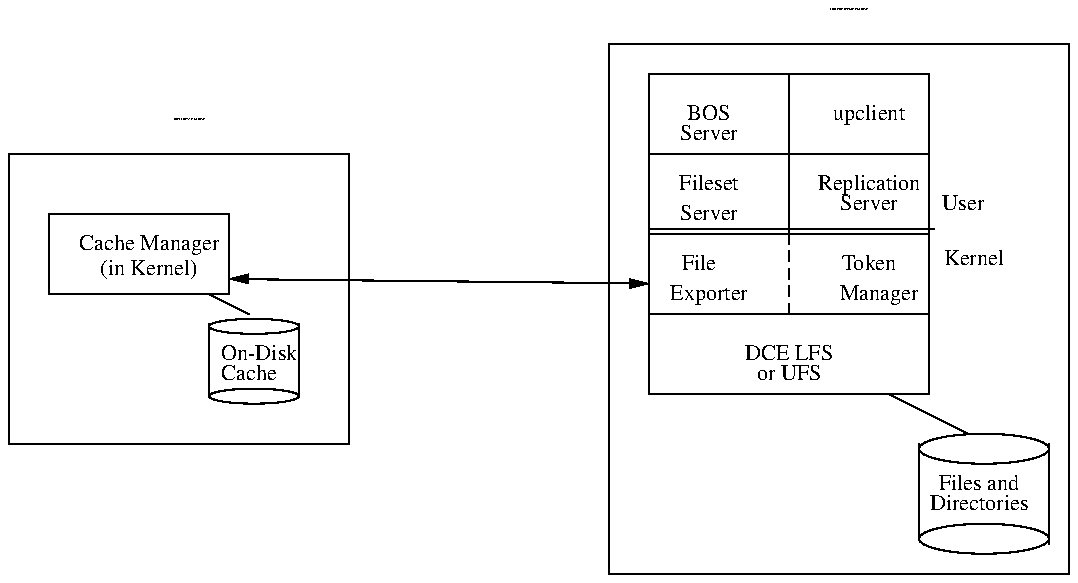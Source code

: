 ...\"
...\"  @OSF_COPYRIGHT@
...\"  COPYRIGHT NOTICE
...\"  Copyright (c) 1990, 1991, 1992, 1993 Open Software Foundation, Inc.
...\"  ALL RIGHTS RESERVED (DCE).  See the file named COPYRIGHT.DCE in the
...\"  src directory for the full copyright text.
...\"
...\"
...\" HISTORY
...\" $Log: 3k_dfs_19.pic,v $
...\" Revision 1.1.2.3  1993/01/29  17:21:45  cjd
...\" 	Embedded copyright notice
...\" 	[1993/01/29  17:06:49  cjd]
...\"
...\" Revision 1.1.2.2  1992/09/01  17:19:36  weir
...\" 	Moved
...\" 	[1992/09/01  17:04:33  weir]
...\" 
...\" Revision 1.1  1992/01/29  15:42:31  damon
...\" 	Initial revision
...\" 
...\" $EndLog$
...\"
...\" (c) Copyright 1991, Open Software Foundation, Inc. ALL RIGHTS RESERVED
.PS
scale = 80
line   from 364, 52 \
	to 364, 14 
"\fR\s8Kernel\s0\fP" rjust at 398, 126
"\fR\s10DFS FILE SERVER MACHINE\s0\fP"  at 336, 228
box  wid 184 ht 212 at 332, 106
line  dashed from 312, 136 \
	to 312, 104 
box  wid 56 ht 32 at 340, 152
box  wid 56 ht 32 at 284, 152
box  wid 56 ht 32 at 340, 184
box  wid 56 ht 32 at 284, 184
"\fR\s8Manager\s0\fP"  at 348, 112
"\fR\s8Token\s0\fP"  at 344, 124
"\fR\s8Exporter\s0\fP"  at 280, 112
"\fR\s8File\s0\fP"  at 276, 124
"\fR\s8Fileset\s0\fP"  at 280, 156
"\fR\s8Server\s0\fP"  at 280, 144
"\fR\s8Replication\s0\fP"  at 344, 156
"\fR\s8Server\s0\fP"  at 344, 148
line   from 80, 100 \
	to 80, 72 
line   from 116, 100 \
	to 116, 72 
ellipse wid 36 ht 6 at 98, 71
"\fR\s8Cache\s0\fP"  at 96, 80
"\fR\s8On-Disk\s0\fP"  at 100, 88
line   from 80, 112 \
	to 96, 104 
ellipse wid 36 ht 6 at 98, 99
"\fR\s8upclient\s0\fP"  at 344, 184
"\fR\s8BOS\s0\fP"  at 280, 184
"\fR\s8DCE LFS\s0\fP"  at 312, 88
ellipse wid 52 ht 12 at 390, 50
ellipse wid 52 ht 12 at 390, 14
line   from 416, 52 \
	to 416, 12 
box  wid 112 ht 32 at 312, 88
line   from 352, 72 \
	to 384, 56 
"\fR\s8or UFS\s0\fP"  at 312, 80
"\fR\s8Files and\s0\fP"  at 388, 36
"\fR\s8Directories\s0\fP"  at 388, 28
"\fR\s8User\s0\fP" rjust at 390, 148
line <->  from 88, 118 \
	to 256, 116 
box  wid 112 ht 32 at 312, 120
line   from 256, 138 \
	to 370, 138 
box  wid 136 ht 116 at 68, 110
"\fR\s10DFS CLIENT MACHINE\s0\fP"  at 72, 184
box  wid 72 ht 32 at 52, 128
"\fR\s8Cache Manager\s0\fP"  at 56, 132
"\fR\s8(in Kernel)\s0\fP"  at 56, 122
"\fR\s8Server\s0\fP"  at 280, 176
.PE
